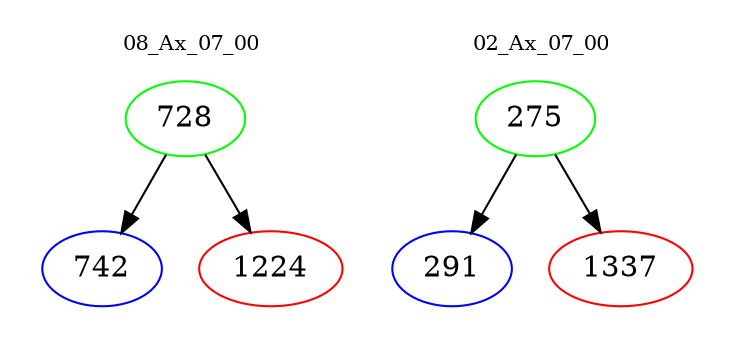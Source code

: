 digraph{
subgraph cluster_0 {
color = white
label = "08_Ax_07_00";
fontsize=10;
T0_728 [label="728", color="green"]
T0_728 -> T0_742 [color="black"]
T0_742 [label="742", color="blue"]
T0_728 -> T0_1224 [color="black"]
T0_1224 [label="1224", color="red"]
}
subgraph cluster_1 {
color = white
label = "02_Ax_07_00";
fontsize=10;
T1_275 [label="275", color="green"]
T1_275 -> T1_291 [color="black"]
T1_291 [label="291", color="blue"]
T1_275 -> T1_1337 [color="black"]
T1_1337 [label="1337", color="red"]
}
}
